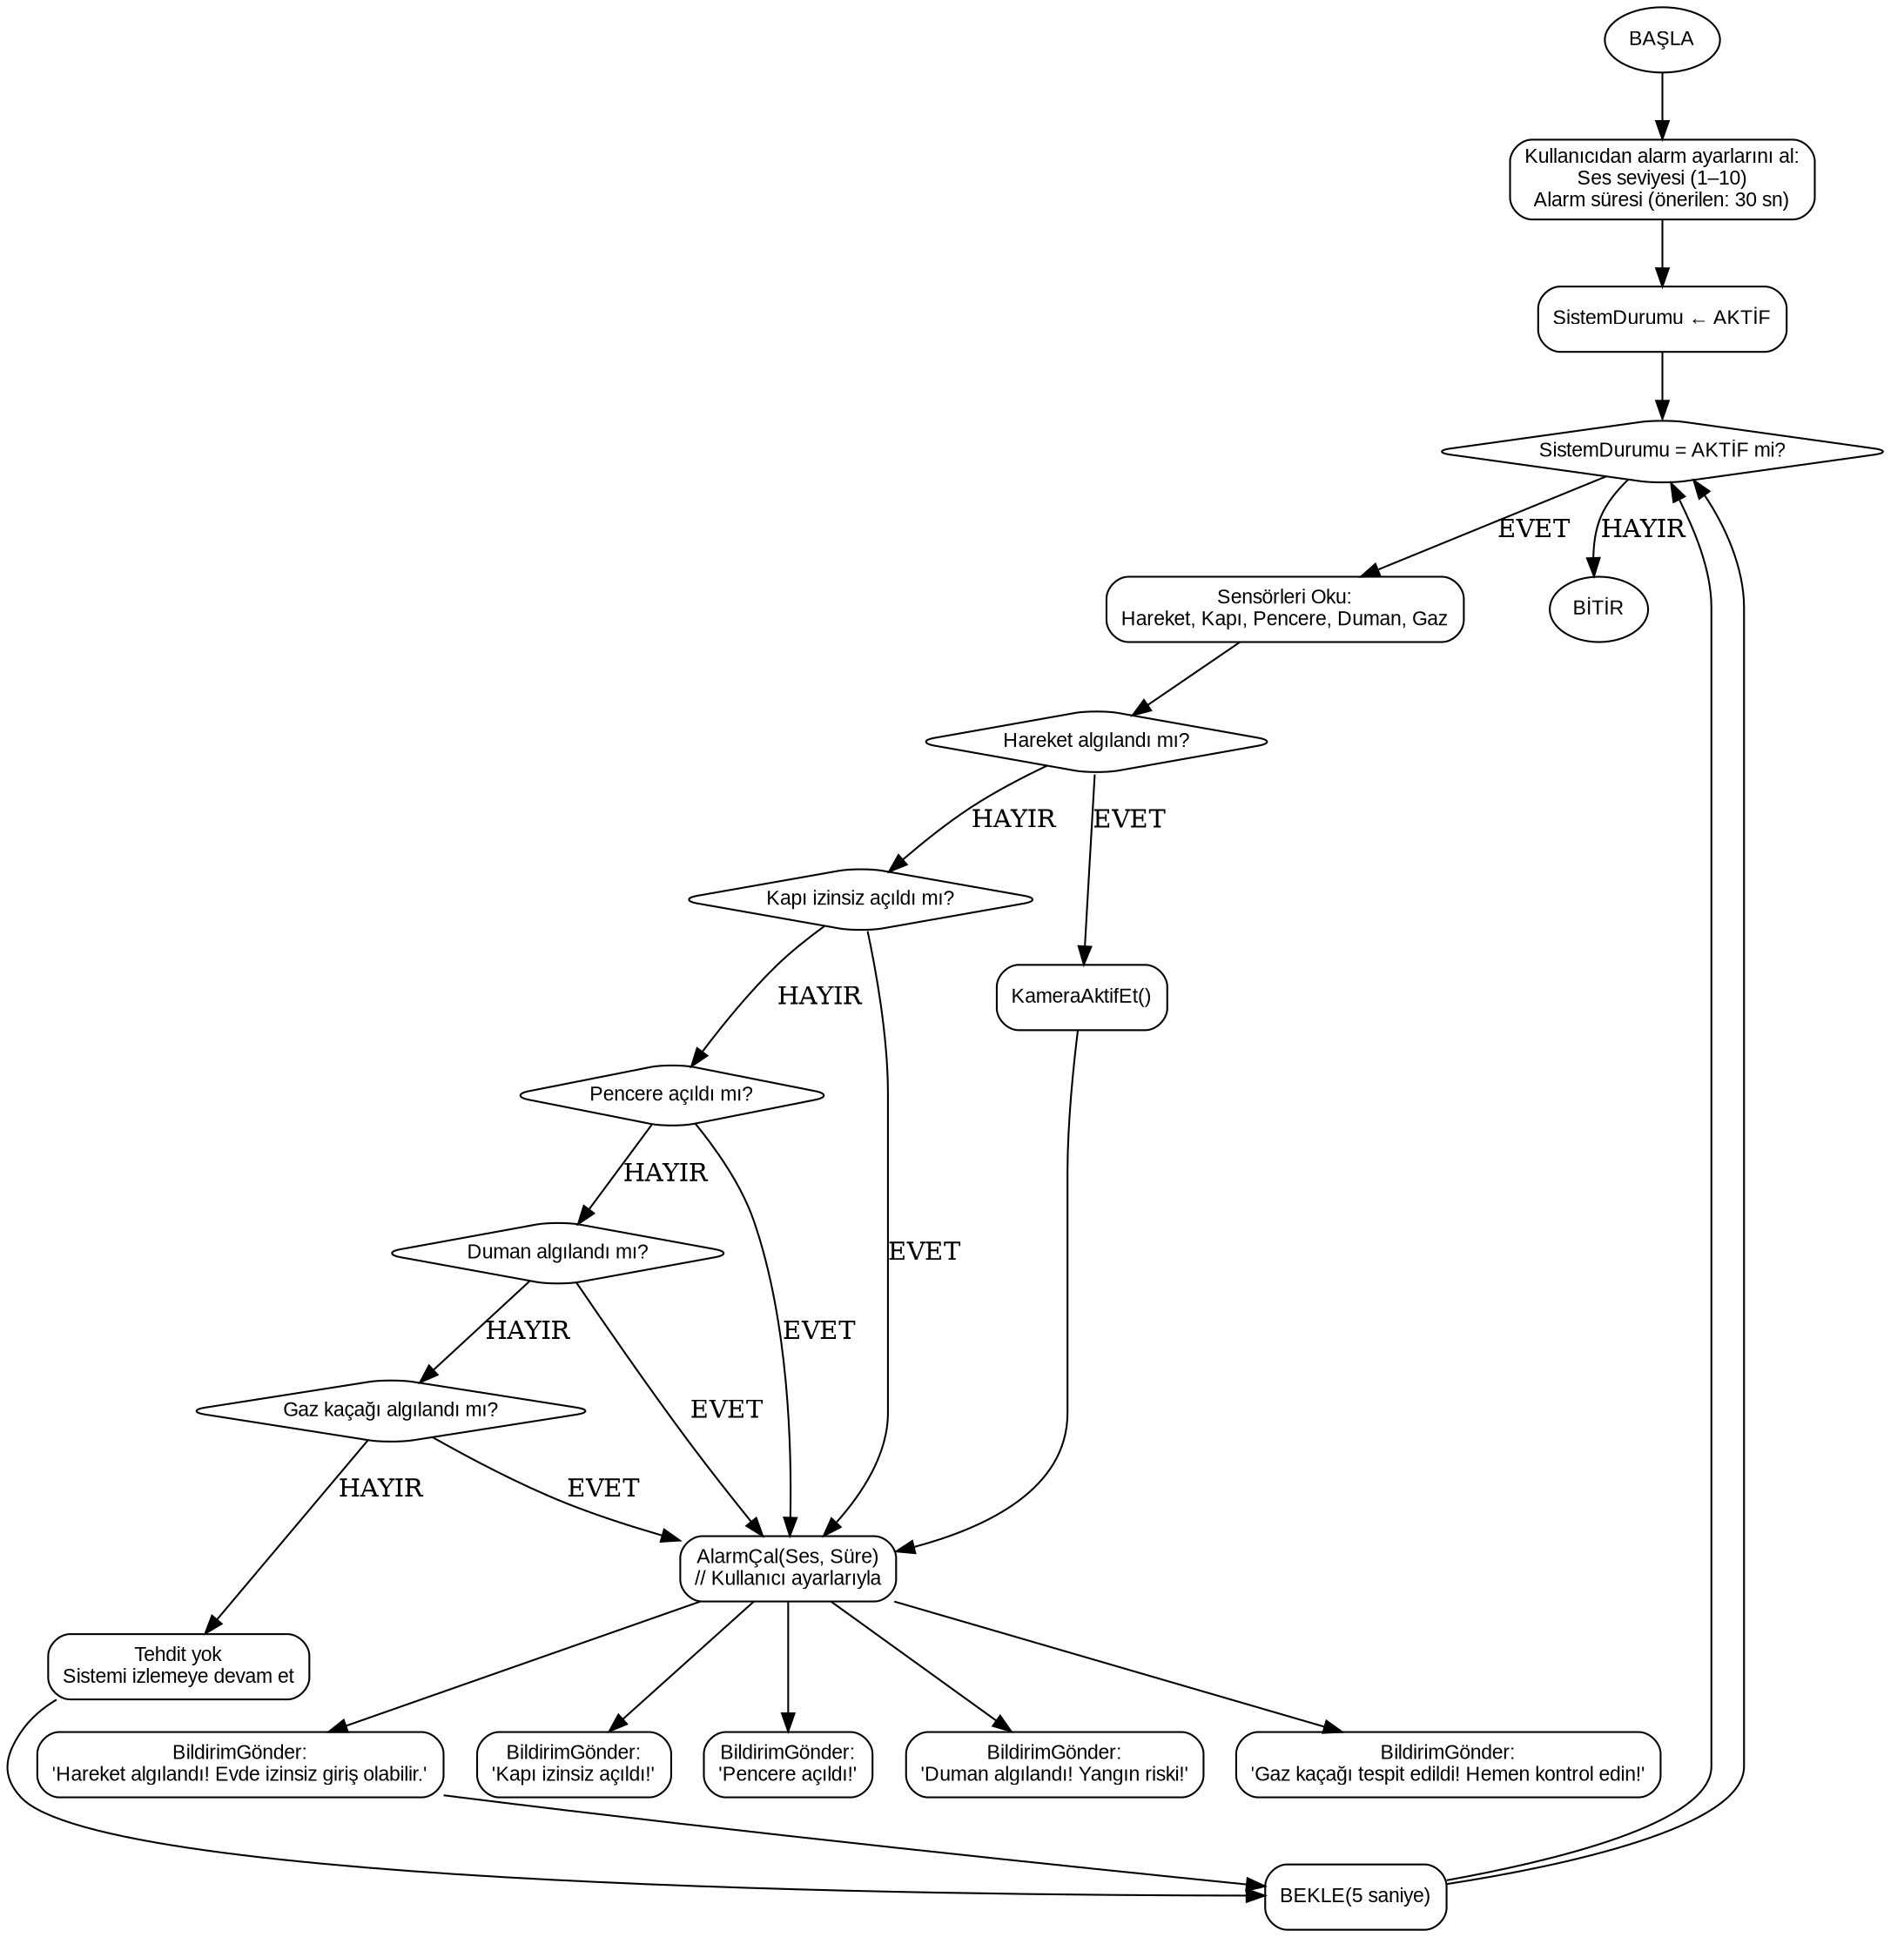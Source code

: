 digraph Akilli_Ev_Guvenlik_Sistemi {
    rankdir=TB;
    fontname="Arial";
    node [fontname="Arial", fontsize=11, shape=rectangle, style=rounded];

    basla [shape=oval, label="BAŞLA"];
    kullanici_ayar [label="Kullanıcıdan alarm ayarlarını al:\nSes seviyesi (1–10)\nAlarm süresi (önerilen: 30 sn)"];
    sistem_aktif [label="SistemDurumu ← AKTİF"];
    dongu [shape=diamond, label="SistemDurumu = AKTİF mi?"];
    sensor_okuma [label="Sensörleri Oku:\nHareket, Kapı, Pencere, Duman, Gaz"];
    
    hareket [shape=diamond, label="Hareket algılandı mı?"];
    kapi [shape=diamond, label="Kapı izinsiz açıldı mı?"];
    pencere [shape=diamond, label="Pencere açıldı mı?"];
    duman [shape=diamond, label="Duman algılandı mı?"];
    gaz [shape=diamond, label="Gaz kaçağı algılandı mı?"];
    tehdit_yok [shape=rectangle, label="Tehdit yok\nSistemi izlemeye devam et"];
    
    kamera [label="KameraAktifEt()"];
    alarm [label="AlarmÇal(Ses, Süre)\n// Kullanıcı ayarlarıyla"];
    
    bildirim_hareket [label="BildirimGönder:\n'Hareket algılandı! Evde izinsiz giriş olabilir.'"];
    bildirim_kapi [label="BildirimGönder:\n'Kapı izinsiz açıldı!'"];
    bildirim_pencere [label="BildirimGönder:\n'Pencere açıldı!'"];
    bildirim_duman [label="BildirimGönder:\n'Duman algılandı! Yangın riski!'"];
    bildirim_gaz [label="BildirimGönder:\n'Gaz kaçağı tespit edildi! Hemen kontrol edin!'"];
    
    bekle [label="BEKLE(5 saniye)"];
    bitir [shape=oval, label="BİTİR"];

    // --- Akış bağlantıları ---
    basla -> kullanici_ayar -> sistem_aktif -> dongu;
    dongu -> sensor_okuma [label="EVET"];
    dongu -> bitir [label="HAYIR"];

    sensor_okuma -> hareket;
    hareket -> kamera [label="EVET"];
    hareket -> kapi [label="HAYIR"];

    kamera -> alarm;
    alarm -> bildirim_hareket -> bekle -> dongu;

    kapi -> alarm [label="EVET"];
    kapi -> pencere [label="HAYIR"];
    alarm -> bildirim_kapi;

    pencere -> alarm [label="EVET"];
    pencere -> duman [label="HAYIR"];
    alarm -> bildirim_pencere;

    duman -> alarm [label="EVET"];
    duman -> gaz [label="HAYIR"];
    alarm -> bildirim_duman;

    gaz -> alarm [label="EVET"];
    gaz -> tehdit_yok [label="HAYIR"];
    alarm -> bildirim_gaz;

    tehdit_yok -> bekle -> dongu;
}
